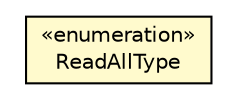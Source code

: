 #!/usr/local/bin/dot
#
# Class diagram 
# Generated by UMLGraph version R5_6-24-gf6e263 (http://www.umlgraph.org/)
#

digraph G {
	edge [fontname="Helvetica",fontsize=10,labelfontname="Helvetica",labelfontsize=10];
	node [fontname="Helvetica",fontsize=10,shape=plaintext];
	nodesep=0.25;
	ranksep=0.5;
	// net.trajano.doxdb.schema.ReadAllType
	c2034 [label=<<table title="net.trajano.doxdb.schema.ReadAllType" border="0" cellborder="1" cellspacing="0" cellpadding="2" port="p" bgcolor="lemonChiffon" href="./ReadAllType.html">
		<tr><td><table border="0" cellspacing="0" cellpadding="1">
<tr><td align="center" balign="center"> &#171;enumeration&#187; </td></tr>
<tr><td align="center" balign="center"> ReadAllType </td></tr>
		</table></td></tr>
		</table>>, URL="./ReadAllType.html", fontname="Helvetica", fontcolor="black", fontsize=10.0];
}

